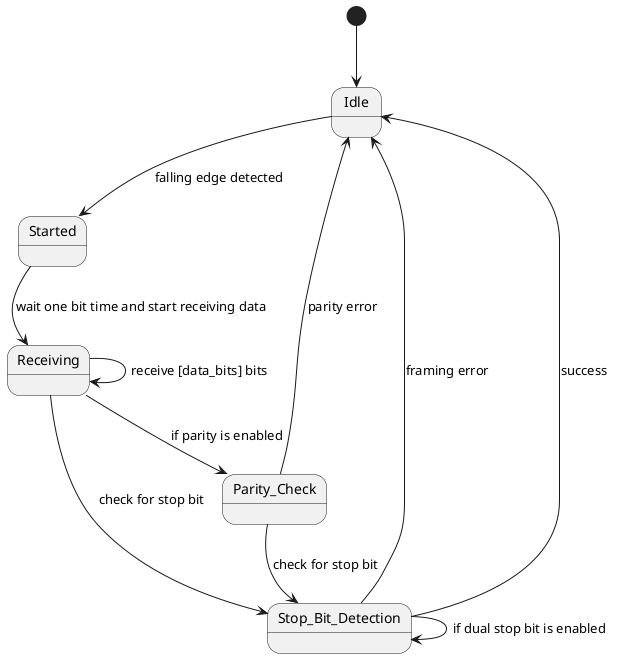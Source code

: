 @startuml

[*]					-->		Idle
Idle				-->		Started				: falling edge detected
Started				-->		Receiving			: wait one bit time and start receiving data
Receiving			-->		Receiving			: receive [data_bits] bits
Receiving			-->		Parity_Check		: if parity is enabled
Parity_Check		-->		Idle				: parity error
Parity_Check		-->		Stop_Bit_Detection	: check for stop bit
Receiving			-->		Stop_Bit_Detection	: check for stop bit
Stop_Bit_Detection	-->		Idle				: framing error
Stop_Bit_Detection	-->		Stop_Bit_Detection	: if dual stop bit is enabled
Stop_Bit_Detection	-->		Idle				: success

@enduml